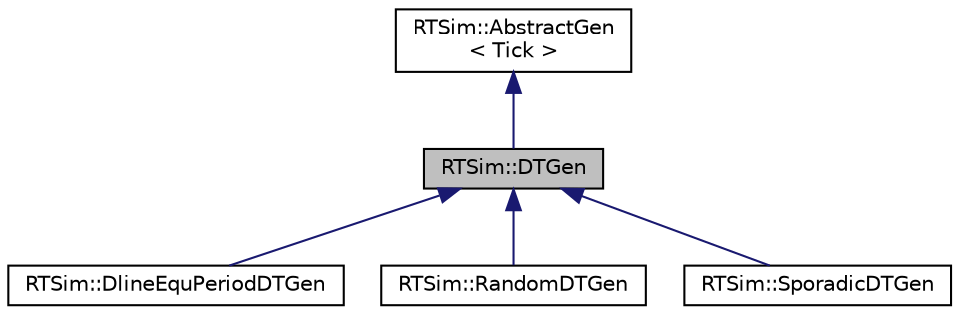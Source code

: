 digraph "RTSim::DTGen"
{
  edge [fontname="Helvetica",fontsize="10",labelfontname="Helvetica",labelfontsize="10"];
  node [fontname="Helvetica",fontsize="10",shape=record];
  Node0 [label="RTSim::DTGen",height=0.2,width=0.4,color="black", fillcolor="grey75", style="filled", fontcolor="black"];
  Node1 -> Node0 [dir="back",color="midnightblue",fontsize="10",style="solid",fontname="Helvetica"];
  Node1 [label="RTSim::AbstractGen\l\< Tick \>",height=0.2,width=0.4,color="black", fillcolor="white", style="filled",URL="$classRTSim_1_1AbstractGen.html"];
  Node0 -> Node2 [dir="back",color="midnightblue",fontsize="10",style="solid",fontname="Helvetica"];
  Node2 [label="RTSim::DlineEquPeriodDTGen",height=0.2,width=0.4,color="black", fillcolor="white", style="filled",URL="$classRTSim_1_1DlineEquPeriodDTGen.html"];
  Node0 -> Node3 [dir="back",color="midnightblue",fontsize="10",style="solid",fontname="Helvetica"];
  Node3 [label="RTSim::RandomDTGen",height=0.2,width=0.4,color="black", fillcolor="white", style="filled",URL="$classRTSim_1_1RandomDTGen.html"];
  Node0 -> Node4 [dir="back",color="midnightblue",fontsize="10",style="solid",fontname="Helvetica"];
  Node4 [label="RTSim::SporadicDTGen",height=0.2,width=0.4,color="black", fillcolor="white", style="filled",URL="$classRTSim_1_1SporadicDTGen.html"];
}
